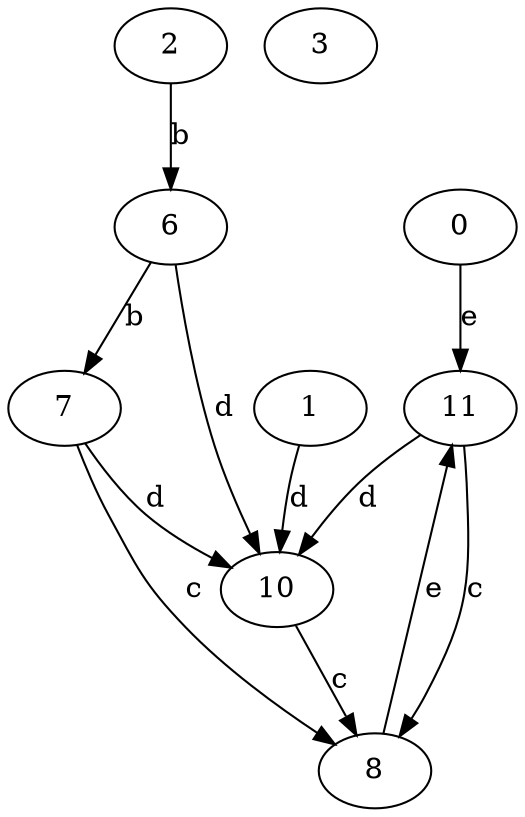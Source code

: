 strict digraph  {
0;
2;
3;
6;
7;
8;
10;
11;
1;
0 -> 11  [label=e];
2 -> 6  [label=b];
6 -> 7  [label=b];
6 -> 10  [label=d];
7 -> 8  [label=c];
7 -> 10  [label=d];
8 -> 11  [label=e];
10 -> 8  [label=c];
11 -> 8  [label=c];
11 -> 10  [label=d];
1 -> 10  [label=d];
}
